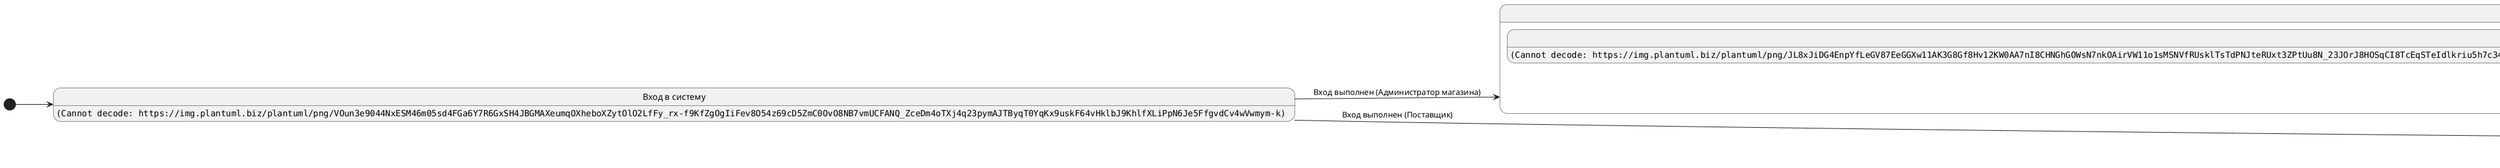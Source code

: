 @startuml states
left to right direction



[*] --> login

state login as "Вход в систему" {
  login : <img https://img.plantuml.biz/plantuml/png/VOun3e9044NxESM46m05sd4FGa6Y7R6GxSH4JBGMAXeumqOXheboXZytOlO2LfFy_rx-f9KfZgOgIiFev8O54z69cD5ZmC0OvO8NB7vmUCFANQ_ZceDm4oTXj4q23pymAJTByqT0YqKx9uskF64vHklbJ9KhlfXLiPpN6Je5FfgvdCv4wVwmym-k>
  
}


login --> admin : Вход выполнен (Администратор магазина)
login --> seller : Вход выполнен (Поставщик)


state admin as "Рабочий стол администратора магазина" {
  state admin_item_list as "Список товаров" {
    admin_item_list: <img https://img.plantuml.biz/plantuml/png/JL8xJiDG4EnpYfLeGV87EeGGXw11AK3G8Gf8Hv12KW0AA7nI8CHNGhGOWsN7nkOAirVW11o1sMSNVfRUsklTsTdPNJteRUxt3ZPtUu8N_23JOrJ8HOSqCI8TcEqSTeIdlkriu5h7c34g4sH8XMbCvNU2Rnrt-njuOgAXvVBtDBqmpoiZ2ptNeGww3kd8tSjRAxXZfI4Y54pw57mXQJuJpEhISowEeAvAX5ZF29TBt_aVw4cDBqfwayPxgGDZY5n7A6hN6n5BHFscQiKIcPwmdA76g5mnFDeZUCUdZdH0D4oRNamNQlBDp9H05MQo7eHhmXZFztspllSxB9trf8PxONSJb89Rb2OH0KhUfxmBon0yarPAfYLoHD88cJivAjAhfSsSjz39l71IXf9GgL8dEX4dbSsBhtU1ln3uZa4Gq0GDeILF6a9NRh3KmOJXHDYPausKo477rd5hMi9-8mOLreNDNN13olSBlbK9myNGJ5Cbz5gpRM_CbCrysEIi4JrlhPWW5Z8mOPq8EkhsRSNuxzGMB7NwnKQolJYTeyxgpjwsBUy_>
  }

  state admin_zayav_list as "Ваши заявки" {
    admin_zayav_list: <img https://img.plantuml.biz/plantuml/png/TLB1Ji905Bpp5Pju9osLcp7yX-60qPln8Dme2RGN3KQY8Uf18No15MqeXS8lpFi5lyJPjn08qMwoJRSpy-RDsrgprRXfDHjNBOC9riYaXnLoWnaI6M1gFqhjak5pXYUaqaKXiKHoBpqP68lCYOoGO47ibyG6tuIvWnJpkd9Fpa__bxU0zf5YnbXHrvAdSeSCUQZ7GrV2A7l60WaAQWrsEZaoux0JYwJ1M7gRan4-AKOS-H9ZoPKeqrgtRtL069V1Xsr2kc6bMlQgvOhdLIc3TwI6tYAicG3TQNC5TK93YEVzH8LnCezum_C1UxXh2mlwPJuQNsZyeEfNI7RSYNPJ6BmovSYbpVsM--90SlI74pzmJhP64kKdx7bXvsL3OXkKooZV3tr_N_15nLYI_vqWJuFWEF2tYXtTtRXqTxTYh3uvQZhEz4PCfS_8kpgbWXERC-tDbD9wICg8qALMoUnLEc0m_eUzoKfSto_VATKkho_iZVq5>
  }
  
    state select_count as "Выберите количество" {
    select_count: <img https://img.plantuml.biz/plantuml/png/SoWkIImgAKxCAL6uCEbYzuMD5xPURBYmusBJXQqA5tPTs7TXDv3J3XHi10fjkh2FgvfB0GZ0X8BIXKb0iQqNjk3HeAHG4trX2b1yuuKDG3vGuSMUMAvQBeVKl1IGjG00>
  }
  state correct_zayav as "Выбранная заявка" {
    correct_zayav: <img https://img.plantuml.biz/plantuml/png/LL71IiD04BtdAnRyWQGbDv5-XPVIGqLlui7crYqaZQ2YK15FWbu4howr8R5jqbzuyqU-dJsqtOKXcNdlpPlPmIGRtsQJyNLcy2bpx2I7mn8RL6ZHe3AeuMJ1r1fDD8qCpn2lg0XifPIvF4iX2uFr8T9XErBewSMP8Th9WvQrL1if3NReI9pxRlB8JgpGWhy6F_YbTAuAqnDguCFpAEs2A-jpBvAJJwQKs5ZV2jzgsuMVTtISev5xclMTbkXK4MzC5ZJCNCSnjiJLf7NuC-UzlatJf6UJE8aP0Y4eTLZv9Unftb8hJroIt6bgfH_Ua1GsIPA-xSKfPT98TJJCmbGQmpA_gElKAPUfwdvGoGrdgu_sFxB3erSAZ3r2oj51ZsWM3QvkBltZ_WC0>
  }

  admin_item_list-->admin_zayav_list
  admin_zayav_list-->admin_item_list

  admin_item_list-->select_count

  admin_zayav_list-->correct_zayav
  correct_zayav-->admin_zayav_list


 
}

state seller as "Рабочий стол поставщика" {
  
}



@enduml